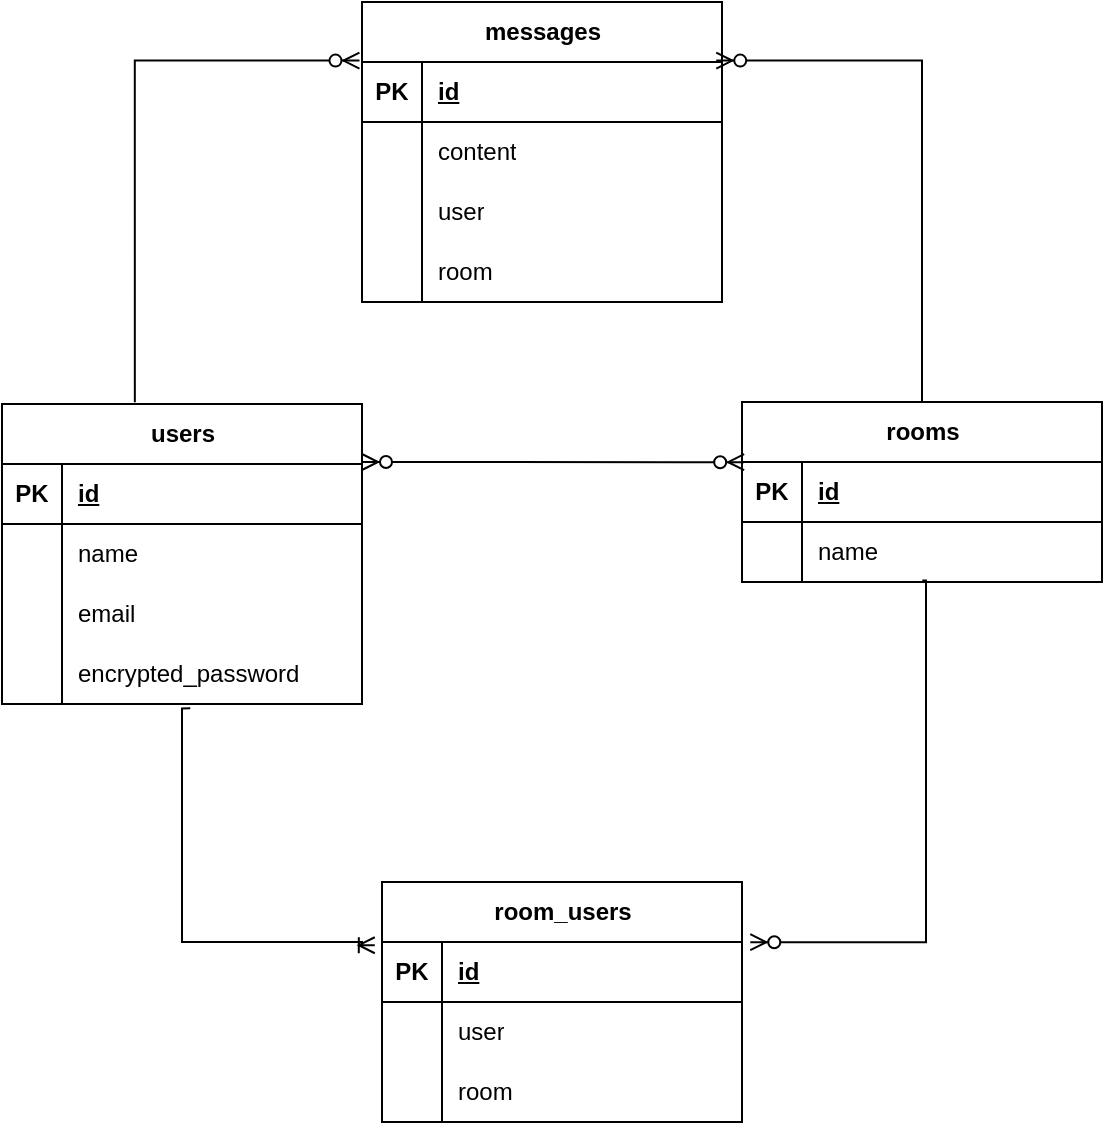 <mxfile version="22.1.2" type="device">
  <diagram name="Page-1" id="1slPO9ymqTae5VvlTRPs">
    <mxGraphModel dx="474" dy="795" grid="1" gridSize="10" guides="1" tooltips="1" connect="1" arrows="1" fold="1" page="1" pageScale="1" pageWidth="850" pageHeight="1100" math="0" shadow="0">
      <root>
        <mxCell id="0" />
        <mxCell id="1" parent="0" />
        <mxCell id="NExH461EeI0jCE1BHRQ--1" value="users" style="shape=table;startSize=30;container=1;collapsible=1;childLayout=tableLayout;fixedRows=1;rowLines=0;fontStyle=1;align=center;resizeLast=1;html=1;" parent="1" vertex="1">
          <mxGeometry x="100" y="211" width="180" height="150" as="geometry" />
        </mxCell>
        <mxCell id="NExH461EeI0jCE1BHRQ--2" value="" style="shape=tableRow;horizontal=0;startSize=0;swimlaneHead=0;swimlaneBody=0;fillColor=none;collapsible=0;dropTarget=0;points=[[0,0.5],[1,0.5]];portConstraint=eastwest;top=0;left=0;right=0;bottom=1;" parent="NExH461EeI0jCE1BHRQ--1" vertex="1">
          <mxGeometry y="30" width="180" height="30" as="geometry" />
        </mxCell>
        <mxCell id="NExH461EeI0jCE1BHRQ--3" value="PK" style="shape=partialRectangle;connectable=0;fillColor=none;top=0;left=0;bottom=0;right=0;fontStyle=1;overflow=hidden;whiteSpace=wrap;html=1;" parent="NExH461EeI0jCE1BHRQ--2" vertex="1">
          <mxGeometry width="30" height="30" as="geometry">
            <mxRectangle width="30" height="30" as="alternateBounds" />
          </mxGeometry>
        </mxCell>
        <mxCell id="NExH461EeI0jCE1BHRQ--4" value="id" style="shape=partialRectangle;connectable=0;fillColor=none;top=0;left=0;bottom=0;right=0;align=left;spacingLeft=6;fontStyle=5;overflow=hidden;whiteSpace=wrap;html=1;" parent="NExH461EeI0jCE1BHRQ--2" vertex="1">
          <mxGeometry x="30" width="150" height="30" as="geometry">
            <mxRectangle width="150" height="30" as="alternateBounds" />
          </mxGeometry>
        </mxCell>
        <mxCell id="NExH461EeI0jCE1BHRQ--5" value="" style="shape=tableRow;horizontal=0;startSize=0;swimlaneHead=0;swimlaneBody=0;fillColor=none;collapsible=0;dropTarget=0;points=[[0,0.5],[1,0.5]];portConstraint=eastwest;top=0;left=0;right=0;bottom=0;" parent="NExH461EeI0jCE1BHRQ--1" vertex="1">
          <mxGeometry y="60" width="180" height="30" as="geometry" />
        </mxCell>
        <mxCell id="NExH461EeI0jCE1BHRQ--6" value="" style="shape=partialRectangle;connectable=0;fillColor=none;top=0;left=0;bottom=0;right=0;editable=1;overflow=hidden;whiteSpace=wrap;html=1;" parent="NExH461EeI0jCE1BHRQ--5" vertex="1">
          <mxGeometry width="30" height="30" as="geometry">
            <mxRectangle width="30" height="30" as="alternateBounds" />
          </mxGeometry>
        </mxCell>
        <mxCell id="NExH461EeI0jCE1BHRQ--7" value="name&lt;br&gt;" style="shape=partialRectangle;connectable=0;fillColor=none;top=0;left=0;bottom=0;right=0;align=left;spacingLeft=6;overflow=hidden;whiteSpace=wrap;html=1;" parent="NExH461EeI0jCE1BHRQ--5" vertex="1">
          <mxGeometry x="30" width="150" height="30" as="geometry">
            <mxRectangle width="150" height="30" as="alternateBounds" />
          </mxGeometry>
        </mxCell>
        <mxCell id="NExH461EeI0jCE1BHRQ--8" value="" style="shape=tableRow;horizontal=0;startSize=0;swimlaneHead=0;swimlaneBody=0;fillColor=none;collapsible=0;dropTarget=0;points=[[0,0.5],[1,0.5]];portConstraint=eastwest;top=0;left=0;right=0;bottom=0;" parent="NExH461EeI0jCE1BHRQ--1" vertex="1">
          <mxGeometry y="90" width="180" height="30" as="geometry" />
        </mxCell>
        <mxCell id="NExH461EeI0jCE1BHRQ--9" value="" style="shape=partialRectangle;connectable=0;fillColor=none;top=0;left=0;bottom=0;right=0;editable=1;overflow=hidden;whiteSpace=wrap;html=1;" parent="NExH461EeI0jCE1BHRQ--8" vertex="1">
          <mxGeometry width="30" height="30" as="geometry">
            <mxRectangle width="30" height="30" as="alternateBounds" />
          </mxGeometry>
        </mxCell>
        <mxCell id="NExH461EeI0jCE1BHRQ--10" value="email" style="shape=partialRectangle;connectable=0;fillColor=none;top=0;left=0;bottom=0;right=0;align=left;spacingLeft=6;overflow=hidden;whiteSpace=wrap;html=1;" parent="NExH461EeI0jCE1BHRQ--8" vertex="1">
          <mxGeometry x="30" width="150" height="30" as="geometry">
            <mxRectangle width="150" height="30" as="alternateBounds" />
          </mxGeometry>
        </mxCell>
        <mxCell id="NExH461EeI0jCE1BHRQ--11" value="" style="shape=tableRow;horizontal=0;startSize=0;swimlaneHead=0;swimlaneBody=0;fillColor=none;collapsible=0;dropTarget=0;points=[[0,0.5],[1,0.5]];portConstraint=eastwest;top=0;left=0;right=0;bottom=0;" parent="NExH461EeI0jCE1BHRQ--1" vertex="1">
          <mxGeometry y="120" width="180" height="30" as="geometry" />
        </mxCell>
        <mxCell id="NExH461EeI0jCE1BHRQ--12" value="" style="shape=partialRectangle;connectable=0;fillColor=none;top=0;left=0;bottom=0;right=0;editable=1;overflow=hidden;whiteSpace=wrap;html=1;" parent="NExH461EeI0jCE1BHRQ--11" vertex="1">
          <mxGeometry width="30" height="30" as="geometry">
            <mxRectangle width="30" height="30" as="alternateBounds" />
          </mxGeometry>
        </mxCell>
        <mxCell id="NExH461EeI0jCE1BHRQ--13" value="encrypted_password" style="shape=partialRectangle;connectable=0;fillColor=none;top=0;left=0;bottom=0;right=0;align=left;spacingLeft=6;overflow=hidden;whiteSpace=wrap;html=1;" parent="NExH461EeI0jCE1BHRQ--11" vertex="1">
          <mxGeometry x="30" width="150" height="30" as="geometry">
            <mxRectangle width="150" height="30" as="alternateBounds" />
          </mxGeometry>
        </mxCell>
        <mxCell id="NExH461EeI0jCE1BHRQ--14" value="rooms" style="shape=table;startSize=30;container=1;collapsible=1;childLayout=tableLayout;fixedRows=1;rowLines=0;fontStyle=1;align=center;resizeLast=1;html=1;" parent="1" vertex="1">
          <mxGeometry x="470" y="210" width="180" height="90" as="geometry" />
        </mxCell>
        <mxCell id="NExH461EeI0jCE1BHRQ--15" value="" style="shape=tableRow;horizontal=0;startSize=0;swimlaneHead=0;swimlaneBody=0;fillColor=none;collapsible=0;dropTarget=0;points=[[0,0.5],[1,0.5]];portConstraint=eastwest;top=0;left=0;right=0;bottom=1;" parent="NExH461EeI0jCE1BHRQ--14" vertex="1">
          <mxGeometry y="30" width="180" height="30" as="geometry" />
        </mxCell>
        <mxCell id="NExH461EeI0jCE1BHRQ--16" value="PK" style="shape=partialRectangle;connectable=0;fillColor=none;top=0;left=0;bottom=0;right=0;fontStyle=1;overflow=hidden;whiteSpace=wrap;html=1;" parent="NExH461EeI0jCE1BHRQ--15" vertex="1">
          <mxGeometry width="30" height="30" as="geometry">
            <mxRectangle width="30" height="30" as="alternateBounds" />
          </mxGeometry>
        </mxCell>
        <mxCell id="NExH461EeI0jCE1BHRQ--17" value="id" style="shape=partialRectangle;connectable=0;fillColor=none;top=0;left=0;bottom=0;right=0;align=left;spacingLeft=6;fontStyle=5;overflow=hidden;whiteSpace=wrap;html=1;" parent="NExH461EeI0jCE1BHRQ--15" vertex="1">
          <mxGeometry x="30" width="150" height="30" as="geometry">
            <mxRectangle width="150" height="30" as="alternateBounds" />
          </mxGeometry>
        </mxCell>
        <mxCell id="NExH461EeI0jCE1BHRQ--18" value="" style="shape=tableRow;horizontal=0;startSize=0;swimlaneHead=0;swimlaneBody=0;fillColor=none;collapsible=0;dropTarget=0;points=[[0,0.5],[1,0.5]];portConstraint=eastwest;top=0;left=0;right=0;bottom=0;" parent="NExH461EeI0jCE1BHRQ--14" vertex="1">
          <mxGeometry y="60" width="180" height="30" as="geometry" />
        </mxCell>
        <mxCell id="NExH461EeI0jCE1BHRQ--19" value="" style="shape=partialRectangle;connectable=0;fillColor=none;top=0;left=0;bottom=0;right=0;editable=1;overflow=hidden;whiteSpace=wrap;html=1;" parent="NExH461EeI0jCE1BHRQ--18" vertex="1">
          <mxGeometry width="30" height="30" as="geometry">
            <mxRectangle width="30" height="30" as="alternateBounds" />
          </mxGeometry>
        </mxCell>
        <mxCell id="NExH461EeI0jCE1BHRQ--20" value="name" style="shape=partialRectangle;connectable=0;fillColor=none;top=0;left=0;bottom=0;right=0;align=left;spacingLeft=6;overflow=hidden;whiteSpace=wrap;html=1;" parent="NExH461EeI0jCE1BHRQ--18" vertex="1">
          <mxGeometry x="30" width="150" height="30" as="geometry">
            <mxRectangle width="150" height="30" as="alternateBounds" />
          </mxGeometry>
        </mxCell>
        <mxCell id="NExH461EeI0jCE1BHRQ--28" value="room_users" style="shape=table;startSize=30;container=1;collapsible=1;childLayout=tableLayout;fixedRows=1;rowLines=0;fontStyle=1;align=center;resizeLast=1;html=1;" parent="1" vertex="1">
          <mxGeometry x="290" y="450" width="180" height="120" as="geometry" />
        </mxCell>
        <mxCell id="NExH461EeI0jCE1BHRQ--29" value="" style="shape=tableRow;horizontal=0;startSize=0;swimlaneHead=0;swimlaneBody=0;fillColor=none;collapsible=0;dropTarget=0;points=[[0,0.5],[1,0.5]];portConstraint=eastwest;top=0;left=0;right=0;bottom=1;" parent="NExH461EeI0jCE1BHRQ--28" vertex="1">
          <mxGeometry y="30" width="180" height="30" as="geometry" />
        </mxCell>
        <mxCell id="NExH461EeI0jCE1BHRQ--30" value="PK" style="shape=partialRectangle;connectable=0;fillColor=none;top=0;left=0;bottom=0;right=0;fontStyle=1;overflow=hidden;whiteSpace=wrap;html=1;" parent="NExH461EeI0jCE1BHRQ--29" vertex="1">
          <mxGeometry width="30" height="30" as="geometry">
            <mxRectangle width="30" height="30" as="alternateBounds" />
          </mxGeometry>
        </mxCell>
        <mxCell id="NExH461EeI0jCE1BHRQ--31" value="id" style="shape=partialRectangle;connectable=0;fillColor=none;top=0;left=0;bottom=0;right=0;align=left;spacingLeft=6;fontStyle=5;overflow=hidden;whiteSpace=wrap;html=1;" parent="NExH461EeI0jCE1BHRQ--29" vertex="1">
          <mxGeometry x="30" width="150" height="30" as="geometry">
            <mxRectangle width="150" height="30" as="alternateBounds" />
          </mxGeometry>
        </mxCell>
        <mxCell id="NExH461EeI0jCE1BHRQ--32" value="" style="shape=tableRow;horizontal=0;startSize=0;swimlaneHead=0;swimlaneBody=0;fillColor=none;collapsible=0;dropTarget=0;points=[[0,0.5],[1,0.5]];portConstraint=eastwest;top=0;left=0;right=0;bottom=0;" parent="NExH461EeI0jCE1BHRQ--28" vertex="1">
          <mxGeometry y="60" width="180" height="30" as="geometry" />
        </mxCell>
        <mxCell id="NExH461EeI0jCE1BHRQ--33" value="" style="shape=partialRectangle;connectable=0;fillColor=none;top=0;left=0;bottom=0;right=0;editable=1;overflow=hidden;whiteSpace=wrap;html=1;" parent="NExH461EeI0jCE1BHRQ--32" vertex="1">
          <mxGeometry width="30" height="30" as="geometry">
            <mxRectangle width="30" height="30" as="alternateBounds" />
          </mxGeometry>
        </mxCell>
        <mxCell id="NExH461EeI0jCE1BHRQ--34" value="user" style="shape=partialRectangle;connectable=0;fillColor=none;top=0;left=0;bottom=0;right=0;align=left;spacingLeft=6;overflow=hidden;whiteSpace=wrap;html=1;" parent="NExH461EeI0jCE1BHRQ--32" vertex="1">
          <mxGeometry x="30" width="150" height="30" as="geometry">
            <mxRectangle width="150" height="30" as="alternateBounds" />
          </mxGeometry>
        </mxCell>
        <mxCell id="NExH461EeI0jCE1BHRQ--35" value="" style="shape=tableRow;horizontal=0;startSize=0;swimlaneHead=0;swimlaneBody=0;fillColor=none;collapsible=0;dropTarget=0;points=[[0,0.5],[1,0.5]];portConstraint=eastwest;top=0;left=0;right=0;bottom=0;" parent="NExH461EeI0jCE1BHRQ--28" vertex="1">
          <mxGeometry y="90" width="180" height="30" as="geometry" />
        </mxCell>
        <mxCell id="NExH461EeI0jCE1BHRQ--36" value="" style="shape=partialRectangle;connectable=0;fillColor=none;top=0;left=0;bottom=0;right=0;editable=1;overflow=hidden;whiteSpace=wrap;html=1;" parent="NExH461EeI0jCE1BHRQ--35" vertex="1">
          <mxGeometry width="30" height="30" as="geometry">
            <mxRectangle width="30" height="30" as="alternateBounds" />
          </mxGeometry>
        </mxCell>
        <mxCell id="NExH461EeI0jCE1BHRQ--37" value="room" style="shape=partialRectangle;connectable=0;fillColor=none;top=0;left=0;bottom=0;right=0;align=left;spacingLeft=6;overflow=hidden;whiteSpace=wrap;html=1;" parent="NExH461EeI0jCE1BHRQ--35" vertex="1">
          <mxGeometry x="30" width="150" height="30" as="geometry">
            <mxRectangle width="150" height="30" as="alternateBounds" />
          </mxGeometry>
        </mxCell>
        <mxCell id="NExH461EeI0jCE1BHRQ--41" value="" style="edgeStyle=entityRelationEdgeStyle;fontSize=12;html=1;endArrow=ERzeroToMany;endFill=1;startArrow=ERzeroToMany;rounded=0;entryX=0.006;entryY=0.003;entryDx=0;entryDy=0;entryPerimeter=0;" parent="1" target="NExH461EeI0jCE1BHRQ--15" edge="1">
          <mxGeometry width="100" height="100" relative="1" as="geometry">
            <mxPoint x="280" y="240" as="sourcePoint" />
            <mxPoint x="380" y="140" as="targetPoint" />
          </mxGeometry>
        </mxCell>
        <mxCell id="NExH461EeI0jCE1BHRQ--42" value="" style="edgeStyle=orthogonalEdgeStyle;fontSize=12;html=1;endArrow=ERoneToMany;rounded=0;exitX=0.523;exitY=1.072;exitDx=0;exitDy=0;exitPerimeter=0;entryX=-0.02;entryY=0.054;entryDx=0;entryDy=0;entryPerimeter=0;" parent="1" source="NExH461EeI0jCE1BHRQ--11" target="NExH461EeI0jCE1BHRQ--29" edge="1">
          <mxGeometry width="100" height="100" relative="1" as="geometry">
            <mxPoint x="320" y="350" as="sourcePoint" />
            <mxPoint x="420" y="250" as="targetPoint" />
            <Array as="points">
              <mxPoint x="190" y="363" />
              <mxPoint x="190" y="480" />
              <mxPoint x="280" y="480" />
              <mxPoint x="280" y="482" />
            </Array>
          </mxGeometry>
        </mxCell>
        <mxCell id="NExH461EeI0jCE1BHRQ--43" value="" style="edgeStyle=orthogonalEdgeStyle;fontSize=12;html=1;endArrow=ERzeroToMany;endFill=1;rounded=0;entryX=1.023;entryY=0.003;entryDx=0;entryDy=0;entryPerimeter=0;exitX=0.501;exitY=0.977;exitDx=0;exitDy=0;exitPerimeter=0;" parent="1" source="NExH461EeI0jCE1BHRQ--18" target="NExH461EeI0jCE1BHRQ--29" edge="1">
          <mxGeometry width="100" height="100" relative="1" as="geometry">
            <mxPoint x="562" y="310" as="sourcePoint" />
            <mxPoint x="420" y="250" as="targetPoint" />
            <Array as="points">
              <mxPoint x="562" y="299" />
              <mxPoint x="562" y="480" />
            </Array>
          </mxGeometry>
        </mxCell>
        <mxCell id="NExH461EeI0jCE1BHRQ--68" value="messages" style="shape=table;startSize=30;container=1;collapsible=1;childLayout=tableLayout;fixedRows=1;rowLines=0;fontStyle=1;align=center;resizeLast=1;html=1;" parent="1" vertex="1">
          <mxGeometry x="280" y="10" width="180" height="150" as="geometry" />
        </mxCell>
        <mxCell id="NExH461EeI0jCE1BHRQ--69" value="" style="shape=tableRow;horizontal=0;startSize=0;swimlaneHead=0;swimlaneBody=0;fillColor=none;collapsible=0;dropTarget=0;points=[[0,0.5],[1,0.5]];portConstraint=eastwest;top=0;left=0;right=0;bottom=1;" parent="NExH461EeI0jCE1BHRQ--68" vertex="1">
          <mxGeometry y="30" width="180" height="30" as="geometry" />
        </mxCell>
        <mxCell id="NExH461EeI0jCE1BHRQ--70" value="PK" style="shape=partialRectangle;connectable=0;fillColor=none;top=0;left=0;bottom=0;right=0;fontStyle=1;overflow=hidden;whiteSpace=wrap;html=1;" parent="NExH461EeI0jCE1BHRQ--69" vertex="1">
          <mxGeometry width="30" height="30" as="geometry">
            <mxRectangle width="30" height="30" as="alternateBounds" />
          </mxGeometry>
        </mxCell>
        <mxCell id="NExH461EeI0jCE1BHRQ--71" value="id" style="shape=partialRectangle;connectable=0;fillColor=none;top=0;left=0;bottom=0;right=0;align=left;spacingLeft=6;fontStyle=5;overflow=hidden;whiteSpace=wrap;html=1;" parent="NExH461EeI0jCE1BHRQ--69" vertex="1">
          <mxGeometry x="30" width="150" height="30" as="geometry">
            <mxRectangle width="150" height="30" as="alternateBounds" />
          </mxGeometry>
        </mxCell>
        <mxCell id="NExH461EeI0jCE1BHRQ--72" value="" style="shape=tableRow;horizontal=0;startSize=0;swimlaneHead=0;swimlaneBody=0;fillColor=none;collapsible=0;dropTarget=0;points=[[0,0.5],[1,0.5]];portConstraint=eastwest;top=0;left=0;right=0;bottom=0;" parent="NExH461EeI0jCE1BHRQ--68" vertex="1">
          <mxGeometry y="60" width="180" height="30" as="geometry" />
        </mxCell>
        <mxCell id="NExH461EeI0jCE1BHRQ--73" value="" style="shape=partialRectangle;connectable=0;fillColor=none;top=0;left=0;bottom=0;right=0;editable=1;overflow=hidden;whiteSpace=wrap;html=1;" parent="NExH461EeI0jCE1BHRQ--72" vertex="1">
          <mxGeometry width="30" height="30" as="geometry">
            <mxRectangle width="30" height="30" as="alternateBounds" />
          </mxGeometry>
        </mxCell>
        <mxCell id="NExH461EeI0jCE1BHRQ--74" value="content" style="shape=partialRectangle;connectable=0;fillColor=none;top=0;left=0;bottom=0;right=0;align=left;spacingLeft=6;overflow=hidden;whiteSpace=wrap;html=1;" parent="NExH461EeI0jCE1BHRQ--72" vertex="1">
          <mxGeometry x="30" width="150" height="30" as="geometry">
            <mxRectangle width="150" height="30" as="alternateBounds" />
          </mxGeometry>
        </mxCell>
        <mxCell id="NExH461EeI0jCE1BHRQ--75" value="" style="shape=tableRow;horizontal=0;startSize=0;swimlaneHead=0;swimlaneBody=0;fillColor=none;collapsible=0;dropTarget=0;points=[[0,0.5],[1,0.5]];portConstraint=eastwest;top=0;left=0;right=0;bottom=0;" parent="NExH461EeI0jCE1BHRQ--68" vertex="1">
          <mxGeometry y="90" width="180" height="30" as="geometry" />
        </mxCell>
        <mxCell id="NExH461EeI0jCE1BHRQ--76" value="" style="shape=partialRectangle;connectable=0;fillColor=none;top=0;left=0;bottom=0;right=0;editable=1;overflow=hidden;whiteSpace=wrap;html=1;" parent="NExH461EeI0jCE1BHRQ--75" vertex="1">
          <mxGeometry width="30" height="30" as="geometry">
            <mxRectangle width="30" height="30" as="alternateBounds" />
          </mxGeometry>
        </mxCell>
        <mxCell id="NExH461EeI0jCE1BHRQ--77" value="user" style="shape=partialRectangle;connectable=0;fillColor=none;top=0;left=0;bottom=0;right=0;align=left;spacingLeft=6;overflow=hidden;whiteSpace=wrap;html=1;" parent="NExH461EeI0jCE1BHRQ--75" vertex="1">
          <mxGeometry x="30" width="150" height="30" as="geometry">
            <mxRectangle width="150" height="30" as="alternateBounds" />
          </mxGeometry>
        </mxCell>
        <mxCell id="NExH461EeI0jCE1BHRQ--78" value="" style="shape=tableRow;horizontal=0;startSize=0;swimlaneHead=0;swimlaneBody=0;fillColor=none;collapsible=0;dropTarget=0;points=[[0,0.5],[1,0.5]];portConstraint=eastwest;top=0;left=0;right=0;bottom=0;" parent="NExH461EeI0jCE1BHRQ--68" vertex="1">
          <mxGeometry y="120" width="180" height="30" as="geometry" />
        </mxCell>
        <mxCell id="NExH461EeI0jCE1BHRQ--79" value="" style="shape=partialRectangle;connectable=0;fillColor=none;top=0;left=0;bottom=0;right=0;editable=1;overflow=hidden;whiteSpace=wrap;html=1;" parent="NExH461EeI0jCE1BHRQ--78" vertex="1">
          <mxGeometry width="30" height="30" as="geometry">
            <mxRectangle width="30" height="30" as="alternateBounds" />
          </mxGeometry>
        </mxCell>
        <mxCell id="NExH461EeI0jCE1BHRQ--80" value="room" style="shape=partialRectangle;connectable=0;fillColor=none;top=0;left=0;bottom=0;right=0;align=left;spacingLeft=6;overflow=hidden;whiteSpace=wrap;html=1;" parent="NExH461EeI0jCE1BHRQ--78" vertex="1">
          <mxGeometry x="30" width="150" height="30" as="geometry">
            <mxRectangle width="150" height="30" as="alternateBounds" />
          </mxGeometry>
        </mxCell>
        <mxCell id="NExH461EeI0jCE1BHRQ--81" value="" style="edgeStyle=orthogonalEdgeStyle;fontSize=12;html=1;endArrow=ERzeroToMany;endFill=1;rounded=0;entryX=-0.007;entryY=-0.023;entryDx=0;entryDy=0;entryPerimeter=0;exitX=0.369;exitY=-0.006;exitDx=0;exitDy=0;exitPerimeter=0;" parent="1" source="NExH461EeI0jCE1BHRQ--1" target="NExH461EeI0jCE1BHRQ--69" edge="1">
          <mxGeometry width="100" height="100" relative="1" as="geometry">
            <mxPoint x="320" y="-40" as="sourcePoint" />
            <mxPoint x="420" y="-140" as="targetPoint" />
            <Array as="points">
              <mxPoint x="166" y="39" />
            </Array>
          </mxGeometry>
        </mxCell>
        <mxCell id="NExH461EeI0jCE1BHRQ--82" value="" style="edgeStyle=orthogonalEdgeStyle;fontSize=12;html=1;endArrow=ERzeroToMany;endFill=1;rounded=0;entryX=0.984;entryY=-0.023;entryDx=0;entryDy=0;entryPerimeter=0;exitX=0.5;exitY=0;exitDx=0;exitDy=0;" parent="1" source="NExH461EeI0jCE1BHRQ--14" target="NExH461EeI0jCE1BHRQ--69" edge="1">
          <mxGeometry width="100" height="100" relative="1" as="geometry">
            <mxPoint x="176" y="220" as="sourcePoint" />
            <mxPoint x="289" y="49" as="targetPoint" />
            <Array as="points">
              <mxPoint x="560" y="40" />
            </Array>
          </mxGeometry>
        </mxCell>
      </root>
    </mxGraphModel>
  </diagram>
</mxfile>
